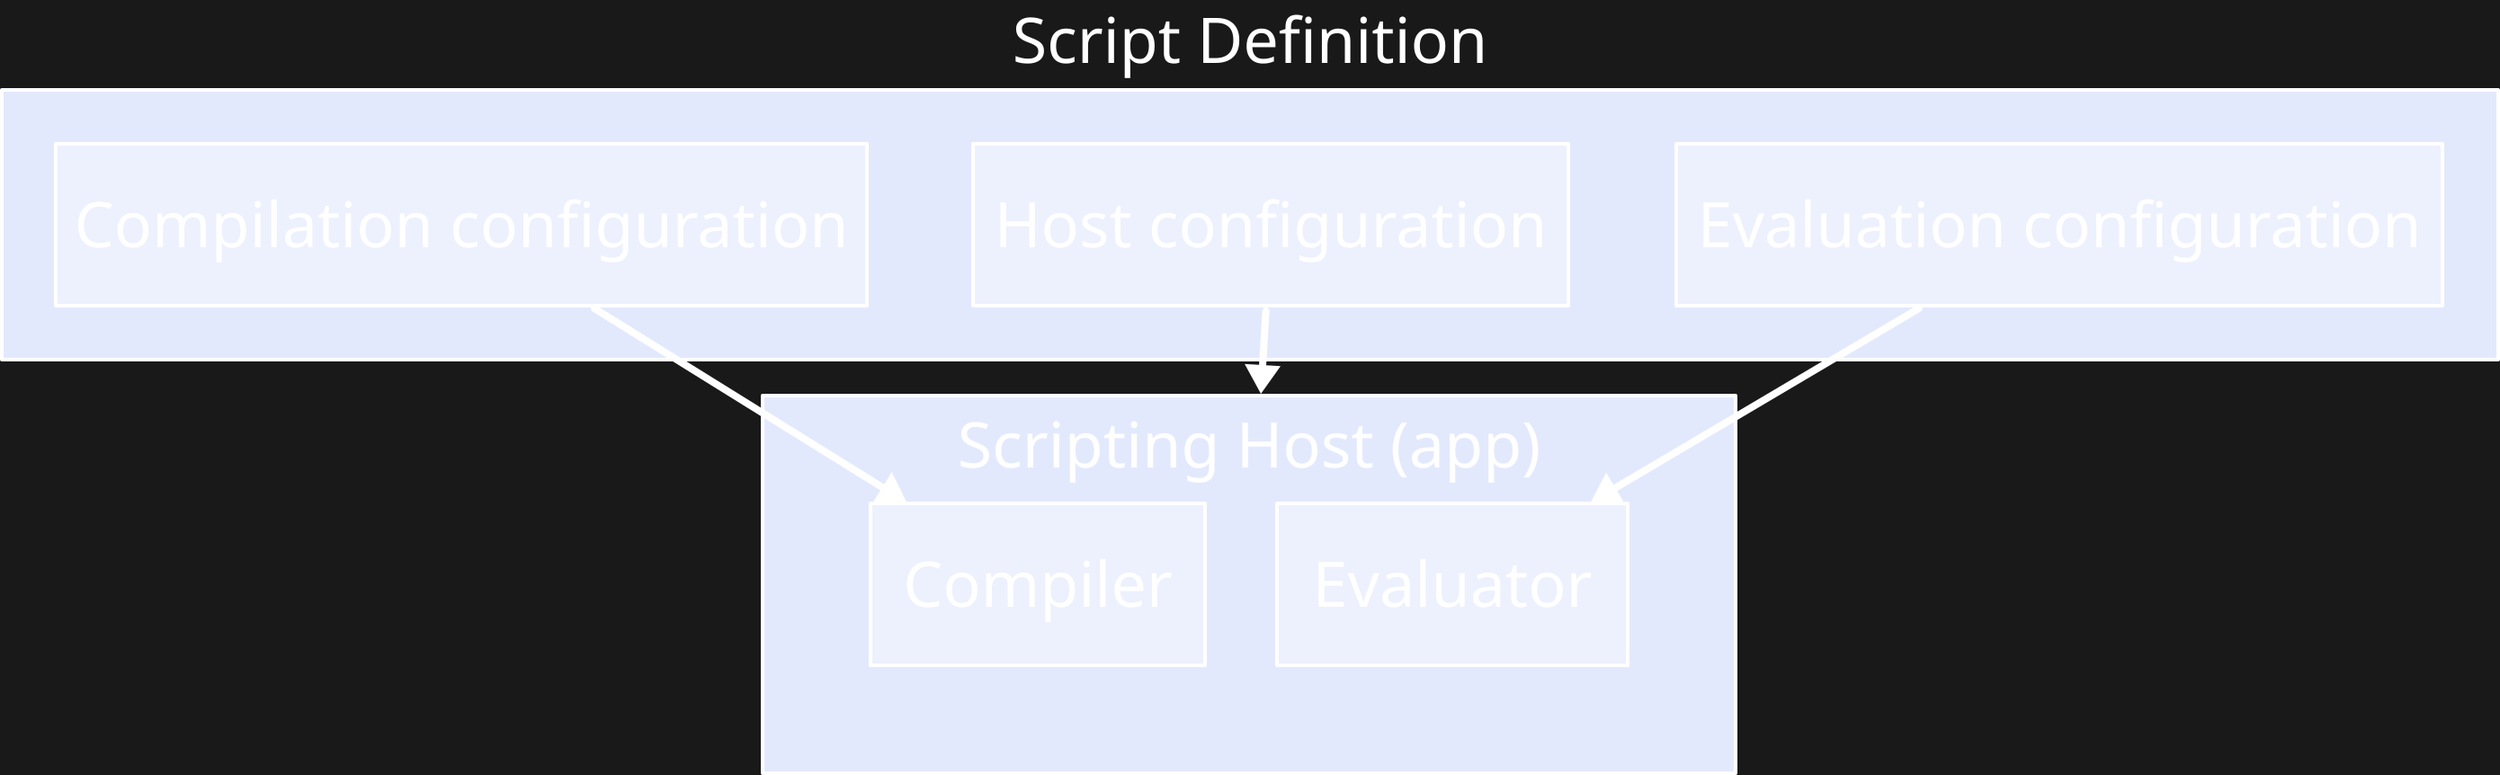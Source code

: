 direction: right
vars: {
  d2-config: {
    pad: 0
    theme-id: 200
    layout-engine: elk
    theme-overrides: {
      N1: "#ffffff"
      N7: "#191919"
      B1: "#ffffff"
    }
  }
}

**.style.font-size: 35
(** <- scriptDef.*)[*].style.stroke-width: 4

host: Scripting Host (app) {
  grid-columns: 2
  compiler: Compiler
  evaluator: Evaluator
}

scriptDef: Script Definition {
  near: top-center
  compilation: Compilation configuration
  host: Host configuration
  evaluation: Evaluation configuration
}

host.compiler <- scriptDef.compilation
host.evaluator <- scriptDef.evaluation
host <- scriptDef.host

(scriptDef.* -> **)[*].style.stroke-width: 40
